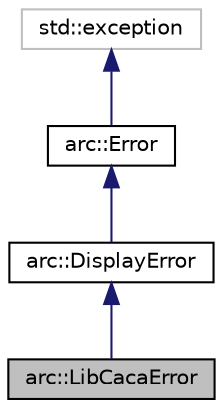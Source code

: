 digraph "arc::LibCacaError"
{
 // LATEX_PDF_SIZE
  edge [fontname="Helvetica",fontsize="10",labelfontname="Helvetica",labelfontsize="10"];
  node [fontname="Helvetica",fontsize="10",shape=record];
  Node1 [label="arc::LibCacaError",height=0.2,width=0.4,color="black", fillcolor="grey75", style="filled", fontcolor="black",tooltip=" "];
  Node2 -> Node1 [dir="back",color="midnightblue",fontsize="10",style="solid",fontname="Helvetica"];
  Node2 [label="arc::DisplayError",height=0.2,width=0.4,color="black", fillcolor="white", style="filled",URL="$classarc_1_1DisplayError.html",tooltip="Errors related to display libraries."];
  Node3 -> Node2 [dir="back",color="midnightblue",fontsize="10",style="solid",fontname="Helvetica"];
  Node3 [label="arc::Error",height=0.2,width=0.4,color="black", fillcolor="white", style="filled",URL="$classarc_1_1Error.html",tooltip="Standard arcade error."];
  Node4 -> Node3 [dir="back",color="midnightblue",fontsize="10",style="solid",fontname="Helvetica"];
  Node4 [label="std::exception",height=0.2,width=0.4,color="grey75", fillcolor="white", style="filled",tooltip=" "];
}
